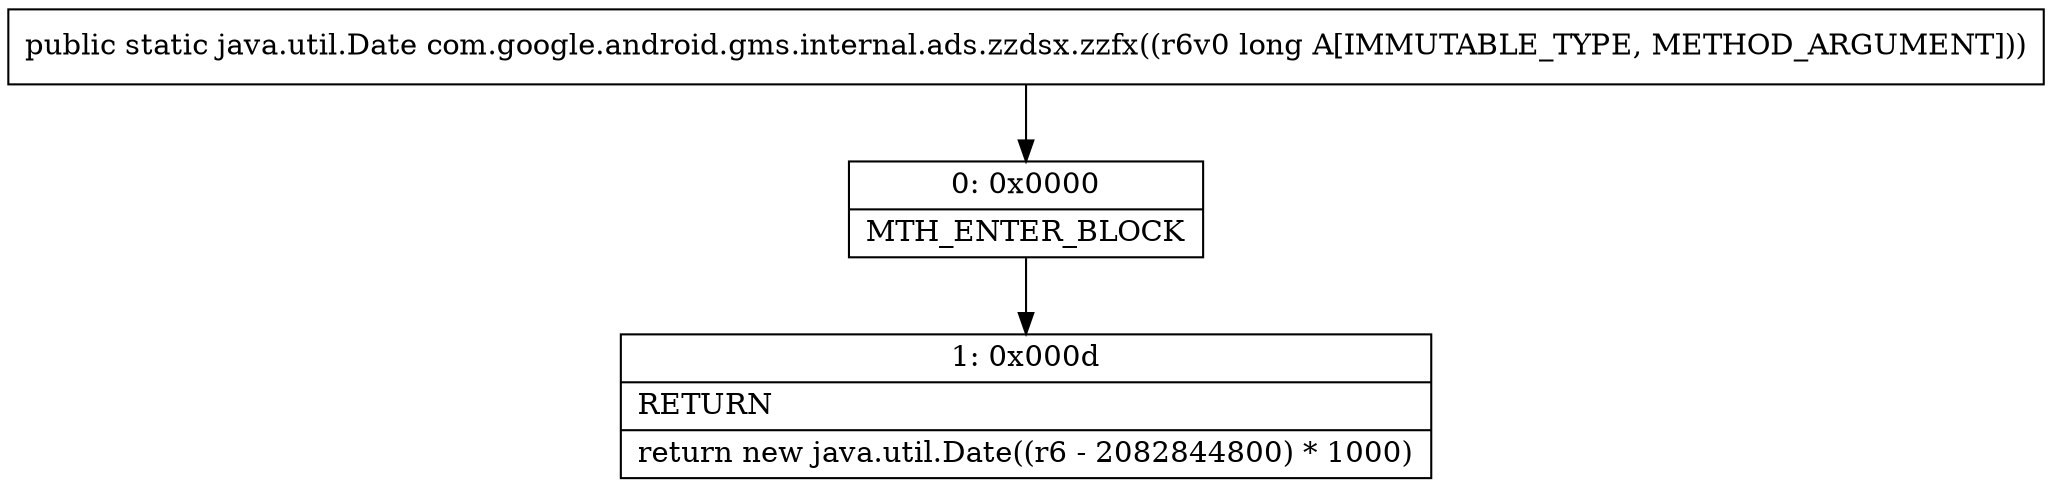 digraph "CFG forcom.google.android.gms.internal.ads.zzdsx.zzfx(J)Ljava\/util\/Date;" {
Node_0 [shape=record,label="{0\:\ 0x0000|MTH_ENTER_BLOCK\l}"];
Node_1 [shape=record,label="{1\:\ 0x000d|RETURN\l|return new java.util.Date((r6 \- 2082844800) * 1000)\l}"];
MethodNode[shape=record,label="{public static java.util.Date com.google.android.gms.internal.ads.zzdsx.zzfx((r6v0 long A[IMMUTABLE_TYPE, METHOD_ARGUMENT])) }"];
MethodNode -> Node_0;
Node_0 -> Node_1;
}

